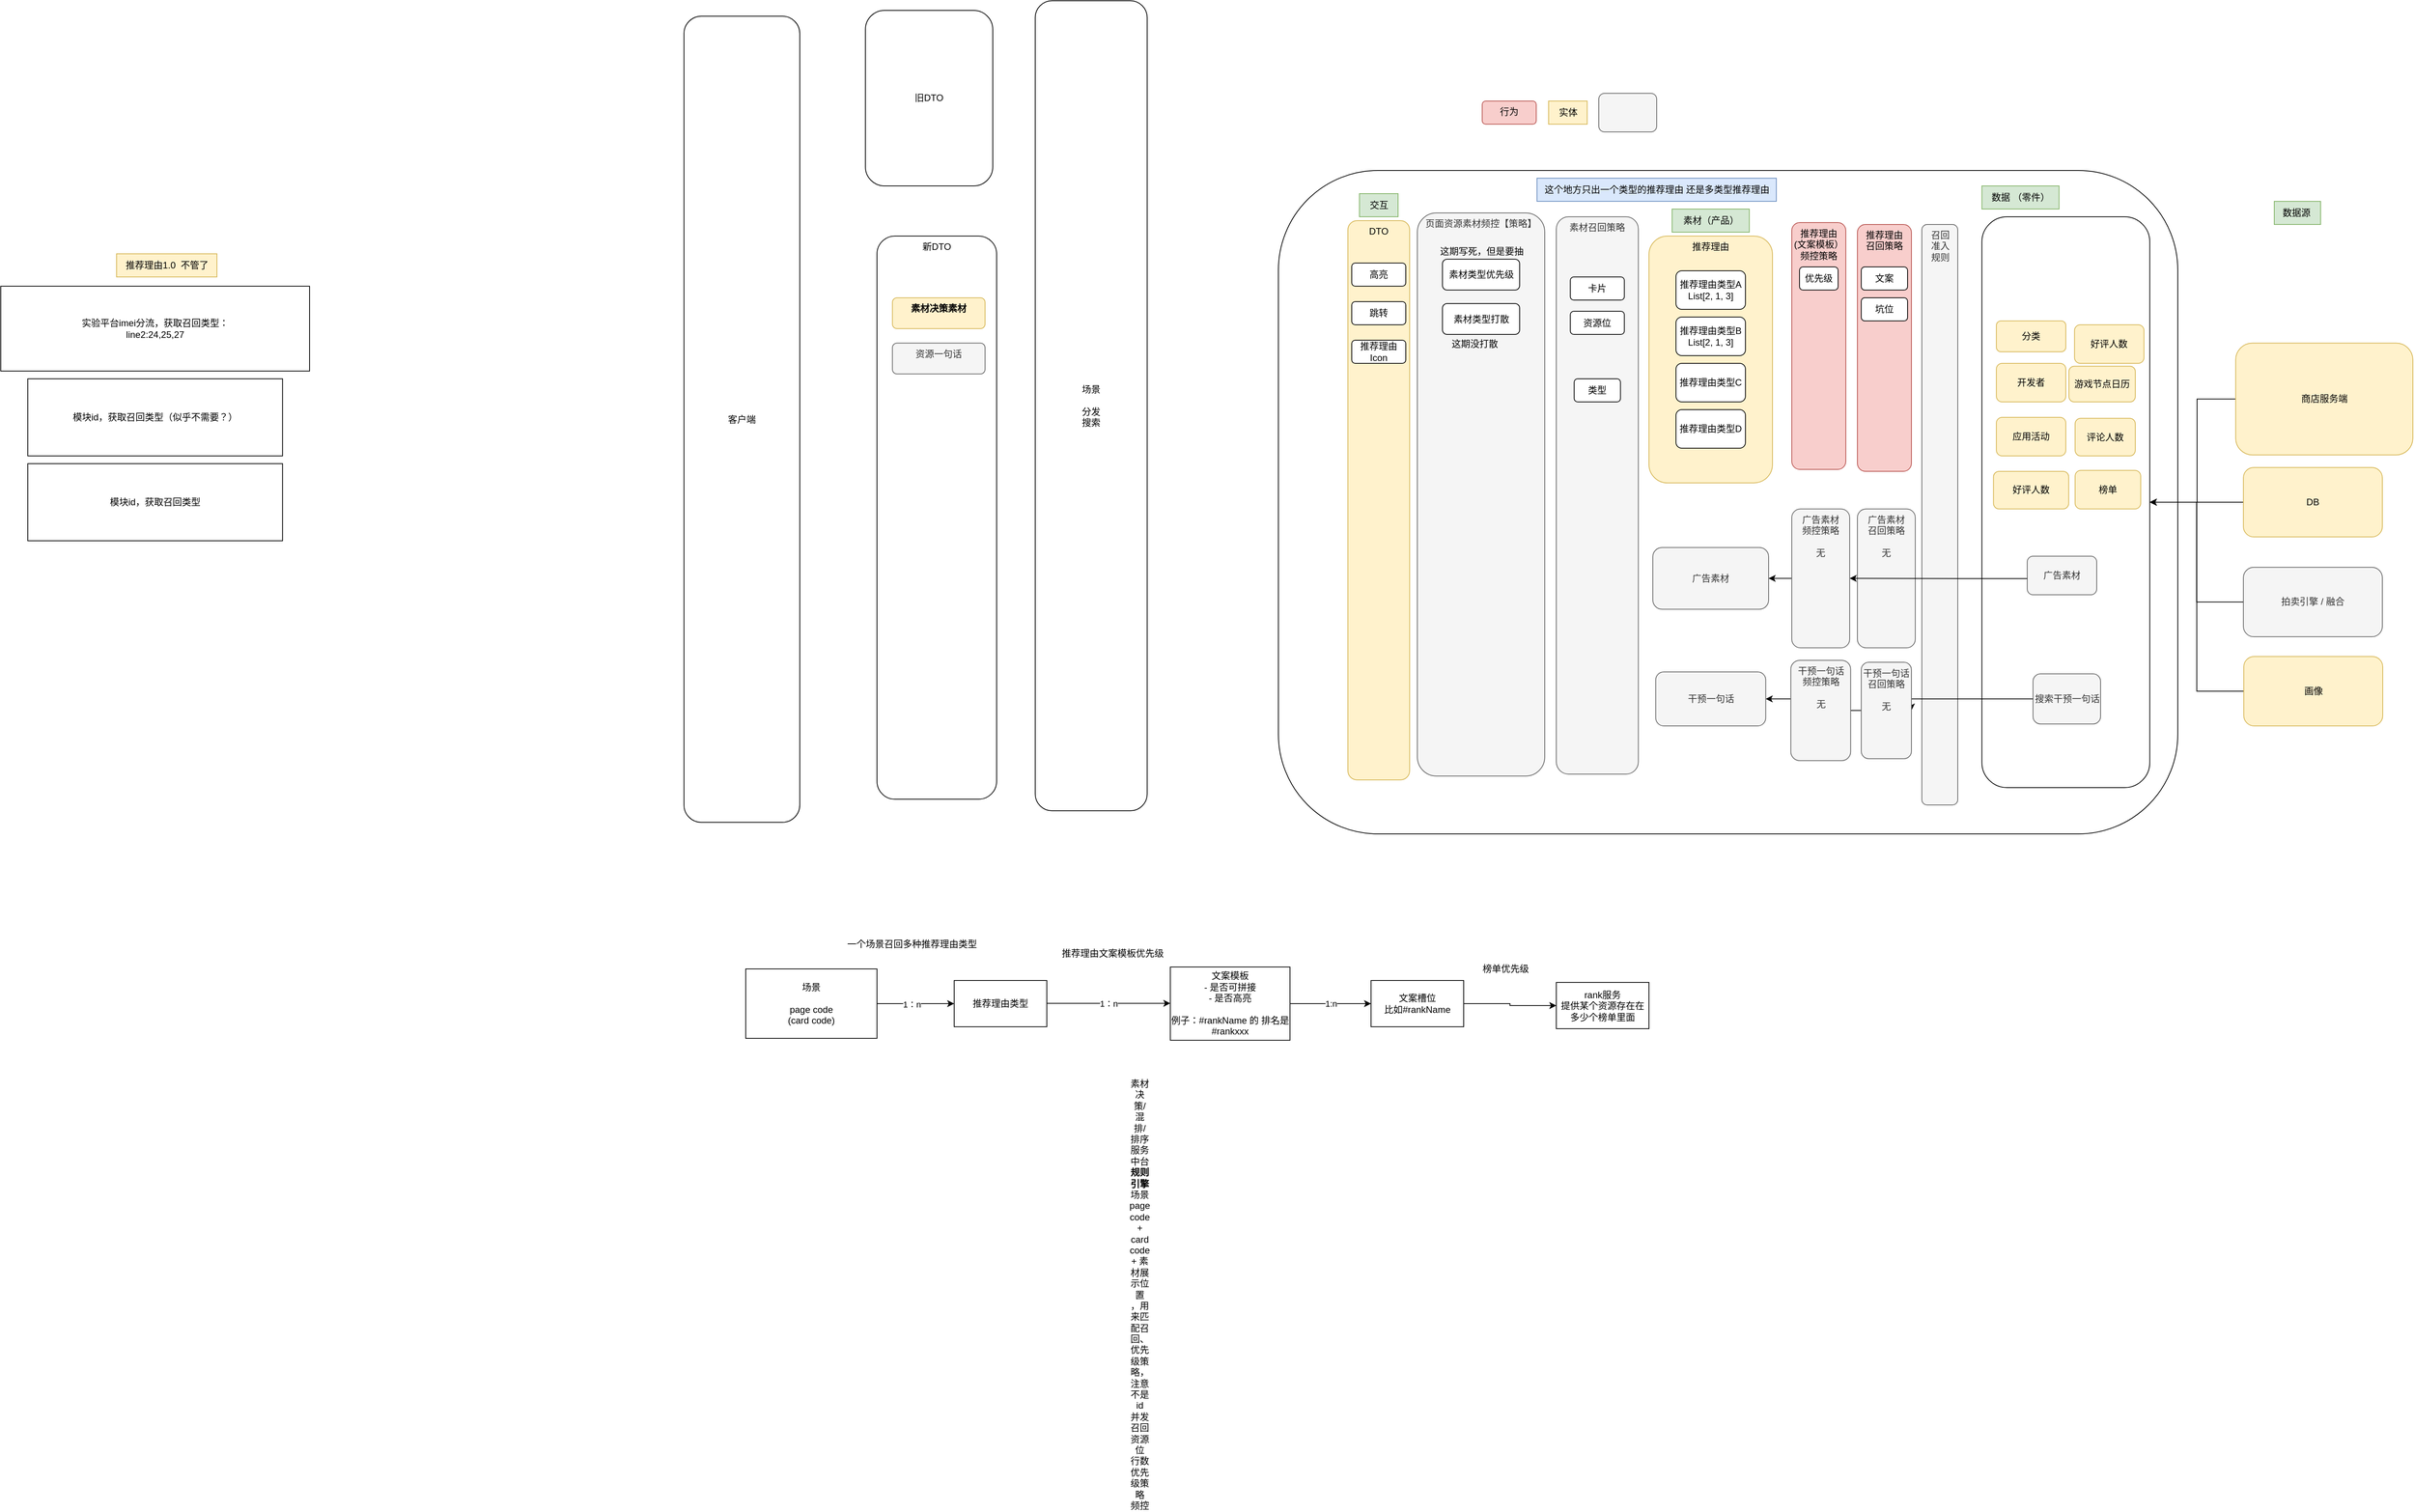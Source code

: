 <mxfile version="24.8.6">
  <diagram name="第 1 页" id="8LxZiP1NVyg7wSqTXbnJ">
    <mxGraphModel dx="2643" dy="1692" grid="1" gridSize="10" guides="1" tooltips="1" connect="1" arrows="1" fold="1" page="1" pageScale="1" pageWidth="827" pageHeight="1169" math="0" shadow="0">
      <root>
        <mxCell id="0" />
        <mxCell id="1" parent="0" />
        <mxCell id="1YZOs5OkidO7PdD_BnGx-1" value="" style="rounded=1;whiteSpace=wrap;html=1;" parent="1" vertex="1">
          <mxGeometry x="160" y="-50" width="1165" height="860" as="geometry" />
        </mxCell>
        <mxCell id="mTAsUbE7UdsPs39N6bfx-12" style="edgeStyle=orthogonalEdgeStyle;rounded=0;orthogonalLoop=1;jettySize=auto;html=1;entryX=1;entryY=0.5;entryDx=0;entryDy=0;" parent="1" source="1YZOs5OkidO7PdD_BnGx-2" target="1YZOs5OkidO7PdD_BnGx-39" edge="1">
          <mxGeometry relative="1" as="geometry">
            <Array as="points">
              <mxPoint x="1350" y="246" />
              <mxPoint x="1350" y="380" />
            </Array>
          </mxGeometry>
        </mxCell>
        <mxCell id="1YZOs5OkidO7PdD_BnGx-2" value="商店服务端" style="rounded=1;whiteSpace=wrap;html=1;fillColor=#fff2cc;strokeColor=#d6b656;" parent="1" vertex="1">
          <mxGeometry x="1400" y="173.75" width="229.5" height="145" as="geometry" />
        </mxCell>
        <mxCell id="mTAsUbE7UdsPs39N6bfx-13" style="edgeStyle=orthogonalEdgeStyle;rounded=0;orthogonalLoop=1;jettySize=auto;html=1;entryX=1;entryY=0.5;entryDx=0;entryDy=0;" parent="1" source="1YZOs5OkidO7PdD_BnGx-4" target="1YZOs5OkidO7PdD_BnGx-39" edge="1">
          <mxGeometry relative="1" as="geometry" />
        </mxCell>
        <mxCell id="1YZOs5OkidO7PdD_BnGx-4" value="拍卖引擎 / 融合" style="rounded=1;whiteSpace=wrap;html=1;fillColor=#f5f5f5;fontColor=#333333;strokeColor=#666666;" parent="1" vertex="1">
          <mxGeometry x="1410" y="464.38" width="180" height="90" as="geometry" />
        </mxCell>
        <mxCell id="1YZOs5OkidO7PdD_BnGx-7" value="客户端" style="rounded=1;whiteSpace=wrap;html=1;" parent="1" vertex="1">
          <mxGeometry x="-610" y="-250" width="150" height="1045" as="geometry" />
        </mxCell>
        <mxCell id="1YZOs5OkidO7PdD_BnGx-11" value="推荐理由" style="rounded=1;whiteSpace=wrap;html=1;align=center;verticalAlign=top;fillColor=#fff2cc;strokeColor=#d6b656;" parent="1" vertex="1">
          <mxGeometry x="640" y="35" width="160" height="320" as="geometry" />
        </mxCell>
        <mxCell id="1YZOs5OkidO7PdD_BnGx-17" value="实验平台imei分流，获取召回类型：&lt;br&gt;line2:24,25,27" style="whiteSpace=wrap;html=1;" parent="1" vertex="1">
          <mxGeometry x="-1495" y="100" width="400" height="110" as="geometry" />
        </mxCell>
        <mxCell id="1YZOs5OkidO7PdD_BnGx-18" value="推荐理由1.0&amp;nbsp; 不管了" style="text;html=1;align=center;verticalAlign=middle;resizable=0;points=[];autosize=1;strokeColor=#d6b656;fillColor=#fff2cc;" parent="1" vertex="1">
          <mxGeometry x="-1345" y="58" width="130" height="30" as="geometry" />
        </mxCell>
        <mxCell id="1YZOs5OkidO7PdD_BnGx-19" value="模块id，获取召回类型（似乎不需要？）" style="whiteSpace=wrap;html=1;" parent="1" vertex="1">
          <mxGeometry x="-1460" y="220" width="330" height="100" as="geometry" />
        </mxCell>
        <mxCell id="1YZOs5OkidO7PdD_BnGx-20" value="模块id，获取召回类型" style="whiteSpace=wrap;html=1;" parent="1" vertex="1">
          <mxGeometry x="-1460" y="330" width="330" height="100" as="geometry" />
        </mxCell>
        <mxCell id="1YZOs5OkidO7PdD_BnGx-24" value="1：n" style="edgeStyle=orthogonalEdgeStyle;rounded=0;orthogonalLoop=1;jettySize=auto;html=1;" parent="1" edge="1">
          <mxGeometry relative="1" as="geometry">
            <mxPoint x="-140" y="1029.57" as="sourcePoint" />
            <mxPoint x="20" y="1029.57" as="targetPoint" />
          </mxGeometry>
        </mxCell>
        <mxCell id="1YZOs5OkidO7PdD_BnGx-26" value="1:n" style="edgeStyle=orthogonalEdgeStyle;rounded=0;orthogonalLoop=1;jettySize=auto;html=1;" parent="1" source="1YZOs5OkidO7PdD_BnGx-23" target="1YZOs5OkidO7PdD_BnGx-25" edge="1">
          <mxGeometry relative="1" as="geometry" />
        </mxCell>
        <mxCell id="1YZOs5OkidO7PdD_BnGx-23" value="文案模板&lt;br&gt;- 是否可拼接&lt;br&gt;- 是否高亮&lt;br&gt;&lt;br&gt;例子：#rankName 的 排名是 #rankxxx" style="whiteSpace=wrap;html=1;" parent="1" vertex="1">
          <mxGeometry x="20" y="982.5" width="155" height="95" as="geometry" />
        </mxCell>
        <mxCell id="1YZOs5OkidO7PdD_BnGx-28" value="" style="edgeStyle=orthogonalEdgeStyle;rounded=0;orthogonalLoop=1;jettySize=auto;html=1;" parent="1" source="1YZOs5OkidO7PdD_BnGx-25" target="1YZOs5OkidO7PdD_BnGx-27" edge="1">
          <mxGeometry relative="1" as="geometry" />
        </mxCell>
        <mxCell id="1YZOs5OkidO7PdD_BnGx-25" value="文案槽位&lt;br&gt;比如#rankName" style="whiteSpace=wrap;html=1;" parent="1" vertex="1">
          <mxGeometry x="280" y="1000" width="120" height="60" as="geometry" />
        </mxCell>
        <mxCell id="1YZOs5OkidO7PdD_BnGx-27" value="rank服务&lt;br&gt;提供某个资源存在在多少个榜单里面" style="whiteSpace=wrap;html=1;" parent="1" vertex="1">
          <mxGeometry x="520" y="1002.5" width="120" height="60" as="geometry" />
        </mxCell>
        <mxCell id="1YZOs5OkidO7PdD_BnGx-30" value="榜单优先级" style="text;html=1;align=center;verticalAlign=middle;resizable=0;points=[];autosize=1;strokeColor=none;fillColor=none;" parent="1" vertex="1">
          <mxGeometry x="414" y="970" width="80" height="30" as="geometry" />
        </mxCell>
        <mxCell id="1YZOs5OkidO7PdD_BnGx-32" value="推荐理由文案模板优先级" style="text;html=1;align=center;verticalAlign=middle;resizable=0;points=[];autosize=1;strokeColor=none;fillColor=none;" parent="1" vertex="1">
          <mxGeometry x="-135" y="950" width="160" height="30" as="geometry" />
        </mxCell>
        <mxCell id="1YZOs5OkidO7PdD_BnGx-35" value="" style="edgeStyle=orthogonalEdgeStyle;rounded=0;orthogonalLoop=1;jettySize=auto;html=1;" parent="1" source="1YZOs5OkidO7PdD_BnGx-33" target="1YZOs5OkidO7PdD_BnGx-34" edge="1">
          <mxGeometry relative="1" as="geometry" />
        </mxCell>
        <mxCell id="1YZOs5OkidO7PdD_BnGx-36" value="1：n" style="edgeLabel;html=1;align=center;verticalAlign=middle;resizable=0;points=[];" parent="1YZOs5OkidO7PdD_BnGx-35" vertex="1" connectable="0">
          <mxGeometry x="-0.1" y="-1" relative="1" as="geometry">
            <mxPoint as="offset" />
          </mxGeometry>
        </mxCell>
        <mxCell id="1YZOs5OkidO7PdD_BnGx-33" value="场景&lt;br&gt;&lt;br&gt;page code&lt;div&gt;(card code)&lt;/div&gt;" style="whiteSpace=wrap;html=1;" parent="1" vertex="1">
          <mxGeometry x="-530" y="985" width="170" height="90" as="geometry" />
        </mxCell>
        <mxCell id="1YZOs5OkidO7PdD_BnGx-34" value="推荐理由类型" style="whiteSpace=wrap;html=1;" parent="1" vertex="1">
          <mxGeometry x="-260" y="1000" width="120" height="60" as="geometry" />
        </mxCell>
        <mxCell id="1YZOs5OkidO7PdD_BnGx-37" value="一个场景召回多种推荐理由类型" style="text;html=1;align=center;verticalAlign=middle;resizable=0;points=[];autosize=1;strokeColor=none;fillColor=none;" parent="1" vertex="1">
          <mxGeometry x="-410" y="938" width="190" height="30" as="geometry" />
        </mxCell>
        <mxCell id="1YZOs5OkidO7PdD_BnGx-39" value="" style="rounded=1;whiteSpace=wrap;html=1;" parent="1" vertex="1">
          <mxGeometry x="1071.25" y="10" width="217.5" height="740" as="geometry" />
        </mxCell>
        <mxCell id="1YZOs5OkidO7PdD_BnGx-40" value="数据 （零件）" style="text;html=1;align=center;verticalAlign=middle;resizable=0;points=[];autosize=1;strokeColor=#82b366;fillColor=#d5e8d4;" parent="1" vertex="1">
          <mxGeometry x="1071.25" y="-30" width="100" height="30" as="geometry" />
        </mxCell>
        <mxCell id="mTAsUbE7UdsPs39N6bfx-20" style="edgeStyle=orthogonalEdgeStyle;rounded=0;orthogonalLoop=1;jettySize=auto;html=1;entryX=1;entryY=0.5;entryDx=0;entryDy=0;" parent="1" source="1YZOs5OkidO7PdD_BnGx-44" target="1YZOs5OkidO7PdD_BnGx-39" edge="1">
          <mxGeometry relative="1" as="geometry" />
        </mxCell>
        <mxCell id="1YZOs5OkidO7PdD_BnGx-44" value="DB" style="rounded=1;whiteSpace=wrap;html=1;fillColor=#fff2cc;strokeColor=#d6b656;" parent="1" vertex="1">
          <mxGeometry x="1410" y="335" width="180" height="90" as="geometry" />
        </mxCell>
        <mxCell id="1YZOs5OkidO7PdD_BnGx-54" value="&lt;br style=&quot;text-wrap: wrap;&quot;&gt;&lt;span style=&quot;text-wrap: wrap;&quot;&gt;素材决策/混排/排序服务 中台&lt;/span&gt;&lt;br style=&quot;text-wrap: wrap;&quot;&gt;&lt;b style=&quot;text-wrap: wrap;&quot;&gt;规则引擎&lt;/b&gt;&lt;br style=&quot;text-wrap: wrap;&quot;&gt;&lt;span style=&quot;text-wrap: wrap;&quot;&gt;场景 page code + card code + 素材展示位置&lt;/span&gt;&lt;br style=&quot;text-wrap: wrap;&quot;&gt;&lt;span style=&quot;text-wrap: wrap;&quot;&gt;，用来匹配召回、优先级策略，注意不是id&lt;/span&gt;&lt;br style=&quot;text-wrap: wrap;&quot;&gt;&lt;span style=&quot;text-wrap: wrap;&quot;&gt;并发召回&lt;/span&gt;&lt;br style=&quot;text-wrap: wrap;&quot;&gt;&lt;span style=&quot;text-wrap: wrap;&quot;&gt;资源位&lt;/span&gt;&lt;br style=&quot;text-wrap: wrap;&quot;&gt;&lt;span style=&quot;text-wrap: wrap;&quot;&gt;行数&lt;/span&gt;&lt;br style=&quot;text-wrap: wrap;&quot;&gt;&lt;span style=&quot;text-wrap: wrap;&quot;&gt;优先级策略&lt;/span&gt;&lt;br style=&quot;text-wrap: wrap;&quot;&gt;&lt;span style=&quot;text-wrap: wrap;&quot;&gt;频控&lt;/span&gt;" style="text;html=1;align=center;verticalAlign=middle;resizable=0;points=[];autosize=1;strokeColor=none;fillColor=none;" parent="1" vertex="1">
          <mxGeometry x="-150" y="1320" width="260" height="160" as="geometry" />
        </mxCell>
        <mxCell id="1YZOs5OkidO7PdD_BnGx-55" value="素材（产品）" style="text;html=1;align=center;verticalAlign=middle;resizable=0;points=[];autosize=1;strokeColor=#82b366;fillColor=#d5e8d4;" parent="1" vertex="1">
          <mxGeometry x="670" width="100" height="30" as="geometry" />
        </mxCell>
        <mxCell id="1YZOs5OkidO7PdD_BnGx-58" value="广告素材" style="rounded=1;whiteSpace=wrap;html=1;fillColor=#f5f5f5;fontColor=#333333;strokeColor=#666666;" parent="1" vertex="1">
          <mxGeometry x="645" y="438.75" width="150" height="80" as="geometry" />
        </mxCell>
        <mxCell id="mTAsUbE7UdsPs39N6bfx-2" value="行为" style="rounded=1;whiteSpace=wrap;html=1;verticalAlign=top;fillColor=#f8cecc;strokeColor=#b85450;" parent="1" vertex="1">
          <mxGeometry x="424" y="-140" width="70" height="30" as="geometry" />
        </mxCell>
        <mxCell id="1YZOs5OkidO7PdD_BnGx-67" value="榜单" style="rounded=1;whiteSpace=wrap;html=1;fillColor=#fff2cc;strokeColor=#d6b656;" parent="1" vertex="1">
          <mxGeometry x="1192" y="338.75" width="85" height="50" as="geometry" />
        </mxCell>
        <mxCell id="1YZOs5OkidO7PdD_BnGx-69" value="分类" style="rounded=1;whiteSpace=wrap;html=1;fillColor=#fff2cc;strokeColor=#d6b656;" parent="1" vertex="1">
          <mxGeometry x="1090" y="145" width="90" height="40" as="geometry" />
        </mxCell>
        <mxCell id="3B4yekNZGvFQ_pMUscjl-15" style="edgeStyle=orthogonalEdgeStyle;rounded=0;orthogonalLoop=1;jettySize=auto;html=1;entryX=1;entryY=0.5;entryDx=0;entryDy=0;" edge="1" parent="1" source="3B4yekNZGvFQ_pMUscjl-22" target="mTAsUbE7UdsPs39N6bfx-82">
          <mxGeometry relative="1" as="geometry" />
        </mxCell>
        <mxCell id="1YZOs5OkidO7PdD_BnGx-78" value="搜索干预一句话" style="rounded=1;whiteSpace=wrap;html=1;fillColor=#f5f5f5;fontColor=#333333;strokeColor=#666666;" parent="1" vertex="1">
          <mxGeometry x="1137.5" y="602.5" width="87.5" height="65" as="geometry" />
        </mxCell>
        <mxCell id="mTAsUbE7UdsPs39N6bfx-10" value="素材召回策略" style="rounded=1;whiteSpace=wrap;html=1;verticalAlign=top;fillColor=#f5f5f5;strokeColor=#666666;fontColor=#333333;" parent="1" vertex="1">
          <mxGeometry x="520" y="10" width="106.25" height="722.5" as="geometry" />
        </mxCell>
        <mxCell id="mTAsUbE7UdsPs39N6bfx-14" value="数据源&amp;nbsp;" style="text;html=1;align=center;verticalAlign=middle;resizable=0;points=[];autosize=1;strokeColor=#82b366;fillColor=#d5e8d4;" parent="1" vertex="1">
          <mxGeometry x="1450" y="-10" width="60" height="30" as="geometry" />
        </mxCell>
        <mxCell id="mTAsUbE7UdsPs39N6bfx-16" value="推荐理由&lt;br&gt;召回策略" style="rounded=1;whiteSpace=wrap;html=1;verticalAlign=top;fillColor=#f8cecc;strokeColor=#b85450;" parent="1" vertex="1">
          <mxGeometry x="910" y="20" width="70" height="320" as="geometry" />
        </mxCell>
        <mxCell id="mTAsUbE7UdsPs39N6bfx-22" value="应用活动" style="rounded=1;whiteSpace=wrap;html=1;fillColor=#fff2cc;strokeColor=#d6b656;" parent="1" vertex="1">
          <mxGeometry x="1090" y="270" width="90" height="50" as="geometry" />
        </mxCell>
        <mxCell id="mTAsUbE7UdsPs39N6bfx-25" value="实体" style="text;html=1;align=center;verticalAlign=middle;resizable=0;points=[];autosize=1;strokeColor=#d6b656;fillColor=#fff2cc;" parent="1" vertex="1">
          <mxGeometry x="510" y="-140" width="50" height="30" as="geometry" />
        </mxCell>
        <mxCell id="mTAsUbE7UdsPs39N6bfx-26" value="页面资源素材频控【策略】" style="rounded=1;whiteSpace=wrap;html=1;verticalAlign=top;fillColor=#f5f5f5;strokeColor=#666666;fontColor=#333333;" parent="1" vertex="1">
          <mxGeometry x="340" y="5" width="165" height="730" as="geometry" />
        </mxCell>
        <mxCell id="mTAsUbE7UdsPs39N6bfx-28" value="素材类型优先级" style="rounded=1;whiteSpace=wrap;html=1;" parent="1" vertex="1">
          <mxGeometry x="372.5" y="65" width="100" height="40" as="geometry" />
        </mxCell>
        <mxCell id="mTAsUbE7UdsPs39N6bfx-29" value="DTO" style="rounded=1;whiteSpace=wrap;html=1;verticalAlign=top;fillColor=#fff2cc;strokeColor=#d6b656;" parent="1" vertex="1">
          <mxGeometry x="250" y="15" width="80" height="725" as="geometry" />
        </mxCell>
        <mxCell id="mTAsUbE7UdsPs39N6bfx-30" value="交互" style="text;html=1;align=center;verticalAlign=middle;resizable=0;points=[];autosize=1;strokeColor=#82b366;fillColor=#d5e8d4;" parent="1" vertex="1">
          <mxGeometry x="265" y="-20" width="50" height="30" as="geometry" />
        </mxCell>
        <mxCell id="mTAsUbE7UdsPs39N6bfx-32" value="推荐理由&lt;br&gt;(文案模板）&lt;br&gt;频控策略" style="rounded=1;whiteSpace=wrap;html=1;verticalAlign=top;fillColor=#f8cecc;strokeColor=#b85450;" parent="1" vertex="1">
          <mxGeometry x="825" y="17.5" width="70" height="320" as="geometry" />
        </mxCell>
        <mxCell id="mTAsUbE7UdsPs39N6bfx-33" value="优先级" style="rounded=1;whiteSpace=wrap;html=1;" parent="1" vertex="1">
          <mxGeometry x="835" y="75" width="50" height="30" as="geometry" />
        </mxCell>
        <mxCell id="mTAsUbE7UdsPs39N6bfx-35" value="素材类型打散" style="rounded=1;whiteSpace=wrap;html=1;" parent="1" vertex="1">
          <mxGeometry x="372.5" y="122.5" width="100" height="40" as="geometry" />
        </mxCell>
        <mxCell id="mTAsUbE7UdsPs39N6bfx-36" value="推荐理由类型A&lt;br&gt;List[2, 1, 3]" style="rounded=1;whiteSpace=wrap;html=1;" parent="1" vertex="1">
          <mxGeometry x="675" y="80" width="90" height="50" as="geometry" />
        </mxCell>
        <mxCell id="mTAsUbE7UdsPs39N6bfx-37" value="推荐理由类型B&lt;br&gt;List[2, 1, 3]" style="rounded=1;whiteSpace=wrap;html=1;" parent="1" vertex="1">
          <mxGeometry x="675" y="140" width="90" height="50" as="geometry" />
        </mxCell>
        <mxCell id="mTAsUbE7UdsPs39N6bfx-39" value="文案" style="rounded=1;whiteSpace=wrap;html=1;" parent="1" vertex="1">
          <mxGeometry x="915" y="75" width="60" height="30" as="geometry" />
        </mxCell>
        <mxCell id="mTAsUbE7UdsPs39N6bfx-42" value="坑位" style="rounded=1;whiteSpace=wrap;html=1;" parent="1" vertex="1">
          <mxGeometry x="915" y="115" width="60" height="30" as="geometry" />
        </mxCell>
        <mxCell id="mTAsUbE7UdsPs39N6bfx-45" value="场景&lt;br&gt;&lt;br&gt;分发&lt;br&gt;搜索" style="rounded=1;whiteSpace=wrap;html=1;" parent="1" vertex="1">
          <mxGeometry x="-155" y="-270" width="145" height="1050" as="geometry" />
        </mxCell>
        <mxCell id="mTAsUbE7UdsPs39N6bfx-46" value="" style="rounded=1;whiteSpace=wrap;html=1;fillColor=#f5f5f5;fontColor=#333333;strokeColor=#666666;" parent="1" vertex="1">
          <mxGeometry x="575" y="-150" width="75" height="50" as="geometry" />
        </mxCell>
        <mxCell id="mTAsUbE7UdsPs39N6bfx-48" value="类型" style="rounded=1;whiteSpace=wrap;html=1;" parent="1" vertex="1">
          <mxGeometry x="543.12" y="220" width="60" height="30" as="geometry" />
        </mxCell>
        <mxCell id="mTAsUbE7UdsPs39N6bfx-51" value="跳转" style="rounded=1;whiteSpace=wrap;html=1;" parent="1" vertex="1">
          <mxGeometry x="255" y="120" width="70" height="30" as="geometry" />
        </mxCell>
        <mxCell id="mTAsUbE7UdsPs39N6bfx-52" value="高亮" style="rounded=1;whiteSpace=wrap;html=1;" parent="1" vertex="1">
          <mxGeometry x="255" y="70" width="70" height="30" as="geometry" />
        </mxCell>
        <mxCell id="mTAsUbE7UdsPs39N6bfx-53" value="推荐理由&lt;br&gt;Icon" style="rounded=1;whiteSpace=wrap;html=1;" parent="1" vertex="1">
          <mxGeometry x="255" y="170" width="70" height="30" as="geometry" />
        </mxCell>
        <mxCell id="mTAsUbE7UdsPs39N6bfx-54" value="推荐理由类型C" style="rounded=1;whiteSpace=wrap;html=1;" parent="1" vertex="1">
          <mxGeometry x="675" y="200" width="90" height="50" as="geometry" />
        </mxCell>
        <mxCell id="mTAsUbE7UdsPs39N6bfx-55" value="推荐理由类型D" style="rounded=1;whiteSpace=wrap;html=1;" parent="1" vertex="1">
          <mxGeometry x="675" y="260" width="90" height="50" as="geometry" />
        </mxCell>
        <mxCell id="mTAsUbE7UdsPs39N6bfx-57" value="召回&lt;br&gt;准入&lt;br&gt;规则" style="rounded=1;whiteSpace=wrap;html=1;verticalAlign=top;fillColor=#f5f5f5;strokeColor=#666666;fontColor=#333333;" parent="1" vertex="1">
          <mxGeometry x="993.5" y="20" width="46.5" height="752.5" as="geometry" />
        </mxCell>
        <mxCell id="mTAsUbE7UdsPs39N6bfx-59" value="这个地方只出一个类型的推荐理由 还是多类型推荐理由" style="text;html=1;align=center;verticalAlign=middle;resizable=0;points=[];autosize=1;strokeColor=#6c8ebf;fillColor=#dae8fc;" parent="1" vertex="1">
          <mxGeometry x="495" y="-40" width="310" height="30" as="geometry" />
        </mxCell>
        <mxCell id="mTAsUbE7UdsPs39N6bfx-61" value="游戏节点日历" style="rounded=1;whiteSpace=wrap;html=1;fillColor=#fff2cc;strokeColor=#d6b656;" parent="1" vertex="1">
          <mxGeometry x="1184" y="203.75" width="86" height="46.25" as="geometry" />
        </mxCell>
        <mxCell id="mTAsUbE7UdsPs39N6bfx-68" value="旧DTO" style="rounded=1;whiteSpace=wrap;html=1;" parent="1" vertex="1">
          <mxGeometry x="-375" y="-257.5" width="165" height="227.5" as="geometry" />
        </mxCell>
        <mxCell id="mTAsUbE7UdsPs39N6bfx-70" value="新DTO" style="rounded=1;whiteSpace=wrap;html=1;verticalAlign=top;" parent="1" vertex="1">
          <mxGeometry x="-360" y="35" width="155" height="730" as="geometry" />
        </mxCell>
        <mxCell id="3B4yekNZGvFQ_pMUscjl-6" style="edgeStyle=orthogonalEdgeStyle;rounded=0;orthogonalLoop=1;jettySize=auto;html=1;entryX=1;entryY=0.5;entryDx=0;entryDy=0;" edge="1" parent="1" source="mTAsUbE7UdsPs39N6bfx-71" target="1YZOs5OkidO7PdD_BnGx-39">
          <mxGeometry relative="1" as="geometry" />
        </mxCell>
        <mxCell id="mTAsUbE7UdsPs39N6bfx-71" value="画像" style="rounded=1;whiteSpace=wrap;html=1;fillColor=#fff2cc;strokeColor=#d6b656;" parent="1" vertex="1">
          <mxGeometry x="1410.5" y="580" width="180" height="90" as="geometry" />
        </mxCell>
        <mxCell id="mTAsUbE7UdsPs39N6bfx-65" value="资源一句话" style="rounded=1;whiteSpace=wrap;html=1;verticalAlign=top;fillColor=#f5f5f5;strokeColor=#666666;fontColor=#333333;" parent="1" vertex="1">
          <mxGeometry x="-340" y="173.75" width="120" height="40" as="geometry" />
        </mxCell>
        <mxCell id="mTAsUbE7UdsPs39N6bfx-72" value="&lt;b&gt;素材决策素材&lt;/b&gt;" style="rounded=1;whiteSpace=wrap;html=1;verticalAlign=top;fillColor=#fff2cc;strokeColor=#d6b656;" parent="1" vertex="1">
          <mxGeometry x="-340" y="115" width="120" height="40" as="geometry" />
        </mxCell>
        <mxCell id="mTAsUbE7UdsPs39N6bfx-74" value="好评人数" style="rounded=1;whiteSpace=wrap;html=1;fillColor=#fff2cc;strokeColor=#d6b656;" parent="1" vertex="1">
          <mxGeometry x="1086.25" y="340" width="97.5" height="48.75" as="geometry" />
        </mxCell>
        <mxCell id="mTAsUbE7UdsPs39N6bfx-75" value="评论人数&lt;span style=&quot;color: rgba(0, 0, 0, 0); font-family: monospace; font-size: 0px; text-align: start; text-wrap: nowrap;&quot;&gt;%3CmxGraphModel%3E%3Croot%3E%3CmxCell%20id%3D%220%22%2F%3E%3CmxCell%20id%3D%221%22%20parent%3D%220%22%2F%3E%3CmxCell%20id%3D%222%22%20value%3D%22%E5%A5%BD%E8%AF%84%E4%BA%BA%E6%95%B0%22%20style%3D%22rounded%3D1%3BwhiteSpace%3Dwrap%3Bhtml%3D1%3BfillColor%3D%23fff2cc%3BstrokeColor%3D%23d6b656%3B%22%20vertex%3D%221%22%20parent%3D%221%22%3E%3CmxGeometry%20x%3D%221032.5%22%20y%3D%22554.38%22%20width%3D%2297.5%22%20height%3D%2248.75%22%20as%3D%22geometry%22%2F%3E%3C%2FmxCell%3E%3C%2Froot%3E%3C%2FmxGraphModel%3E&lt;/span&gt;" style="rounded=1;whiteSpace=wrap;html=1;fillColor=#fff2cc;strokeColor=#d6b656;" parent="1" vertex="1">
          <mxGeometry x="1192" y="271.25" width="78" height="48.75" as="geometry" />
        </mxCell>
        <mxCell id="mTAsUbE7UdsPs39N6bfx-77" value="开发者" style="rounded=1;whiteSpace=wrap;html=1;fillColor=#fff2cc;strokeColor=#d6b656;" parent="1" vertex="1">
          <mxGeometry x="1090" y="200" width="90" height="50" as="geometry" />
        </mxCell>
        <mxCell id="mTAsUbE7UdsPs39N6bfx-78" value="好评人数" style="rounded=1;whiteSpace=wrap;html=1;fillColor=#fff2cc;strokeColor=#d6b656;" parent="1" vertex="1">
          <mxGeometry x="1191.25" y="150" width="90" height="50" as="geometry" />
        </mxCell>
        <mxCell id="mTAsUbE7UdsPs39N6bfx-82" value="干预一句话" style="rounded=1;whiteSpace=wrap;html=1;fillColor=#f5f5f5;fontColor=#333333;strokeColor=#666666;" parent="1" vertex="1">
          <mxGeometry x="648.75" y="600" width="142.5" height="70" as="geometry" />
        </mxCell>
        <mxCell id="3B4yekNZGvFQ_pMUscjl-3" value="这期写死，但是要抽" style="text;html=1;align=center;verticalAlign=middle;resizable=0;points=[];autosize=1;strokeColor=none;fillColor=none;" vertex="1" parent="1">
          <mxGeometry x="357.5" y="40" width="130" height="30" as="geometry" />
        </mxCell>
        <mxCell id="3B4yekNZGvFQ_pMUscjl-5" value="这期没打散" style="text;html=1;align=center;verticalAlign=middle;resizable=0;points=[];autosize=1;strokeColor=none;fillColor=none;" vertex="1" parent="1">
          <mxGeometry x="374" y="160" width="80" height="30" as="geometry" />
        </mxCell>
        <mxCell id="3B4yekNZGvFQ_pMUscjl-16" style="edgeStyle=orthogonalEdgeStyle;rounded=0;orthogonalLoop=1;jettySize=auto;html=1;entryX=1;entryY=0.5;entryDx=0;entryDy=0;" edge="1" parent="1" source="3B4yekNZGvFQ_pMUscjl-19" target="1YZOs5OkidO7PdD_BnGx-58">
          <mxGeometry relative="1" as="geometry" />
        </mxCell>
        <mxCell id="3B4yekNZGvFQ_pMUscjl-13" value="广告素材" style="rounded=1;whiteSpace=wrap;html=1;fillColor=#f5f5f5;fontColor=#333333;strokeColor=#666666;" vertex="1" parent="1">
          <mxGeometry x="1130" y="450" width="90" height="50" as="geometry" />
        </mxCell>
        <mxCell id="3B4yekNZGvFQ_pMUscjl-18" value="广告素材&lt;br&gt;召回策略&lt;br&gt;&lt;br&gt;无" style="rounded=1;whiteSpace=wrap;html=1;verticalAlign=top;fillColor=#f5f5f5;strokeColor=#666666;fontColor=#333333;" vertex="1" parent="1">
          <mxGeometry x="910" y="388.75" width="75" height="180" as="geometry" />
        </mxCell>
        <mxCell id="3B4yekNZGvFQ_pMUscjl-20" value="" style="edgeStyle=orthogonalEdgeStyle;rounded=0;orthogonalLoop=1;jettySize=auto;html=1;entryX=1;entryY=0.5;entryDx=0;entryDy=0;" edge="1" parent="1" source="3B4yekNZGvFQ_pMUscjl-13" target="3B4yekNZGvFQ_pMUscjl-19">
          <mxGeometry relative="1" as="geometry">
            <mxPoint x="1138" y="494" as="sourcePoint" />
            <mxPoint x="800" y="494" as="targetPoint" />
            <Array as="points">
              <mxPoint x="1080" y="479" />
              <mxPoint x="1080" y="479" />
            </Array>
          </mxGeometry>
        </mxCell>
        <mxCell id="3B4yekNZGvFQ_pMUscjl-19" value="广告素材&lt;br&gt;频控策略&lt;br&gt;&lt;br&gt;无" style="rounded=1;whiteSpace=wrap;html=1;verticalAlign=top;fillColor=#f5f5f5;strokeColor=#666666;fontColor=#333333;" vertex="1" parent="1">
          <mxGeometry x="825" y="388.75" width="75" height="180" as="geometry" />
        </mxCell>
        <mxCell id="3B4yekNZGvFQ_pMUscjl-21" value="干预一句话&lt;br&gt;频控策略&lt;br&gt;&lt;br&gt;无" style="rounded=1;whiteSpace=wrap;html=1;verticalAlign=top;fillColor=#f5f5f5;strokeColor=#666666;fontColor=#333333;" vertex="1" parent="1">
          <mxGeometry x="823.75" y="585" width="77.5" height="130" as="geometry" />
        </mxCell>
        <mxCell id="3B4yekNZGvFQ_pMUscjl-23" value="" style="edgeStyle=orthogonalEdgeStyle;rounded=0;orthogonalLoop=1;jettySize=auto;html=1;entryX=1;entryY=0.5;entryDx=0;entryDy=0;" edge="1" parent="1" source="1YZOs5OkidO7PdD_BnGx-78" target="3B4yekNZGvFQ_pMUscjl-22">
          <mxGeometry relative="1" as="geometry">
            <mxPoint x="1138" y="635" as="sourcePoint" />
            <mxPoint x="791" y="635" as="targetPoint" />
            <Array as="points">
              <mxPoint x="980" y="635" />
            </Array>
          </mxGeometry>
        </mxCell>
        <mxCell id="3B4yekNZGvFQ_pMUscjl-22" value="干预一句话&lt;br&gt;召回策略&lt;br&gt;&lt;br&gt;无" style="rounded=1;whiteSpace=wrap;html=1;verticalAlign=top;fillColor=#f5f5f5;strokeColor=#666666;fontColor=#333333;" vertex="1" parent="1">
          <mxGeometry x="915" y="587.5" width="65" height="125" as="geometry" />
        </mxCell>
        <mxCell id="3B4yekNZGvFQ_pMUscjl-24" value="卡片" style="rounded=1;whiteSpace=wrap;html=1;" vertex="1" parent="1">
          <mxGeometry x="538.12" y="88" width="70" height="30" as="geometry" />
        </mxCell>
        <mxCell id="3B4yekNZGvFQ_pMUscjl-25" value="资源位" style="rounded=1;whiteSpace=wrap;html=1;" vertex="1" parent="1">
          <mxGeometry x="538.12" y="132.5" width="70" height="30" as="geometry" />
        </mxCell>
      </root>
    </mxGraphModel>
  </diagram>
</mxfile>
